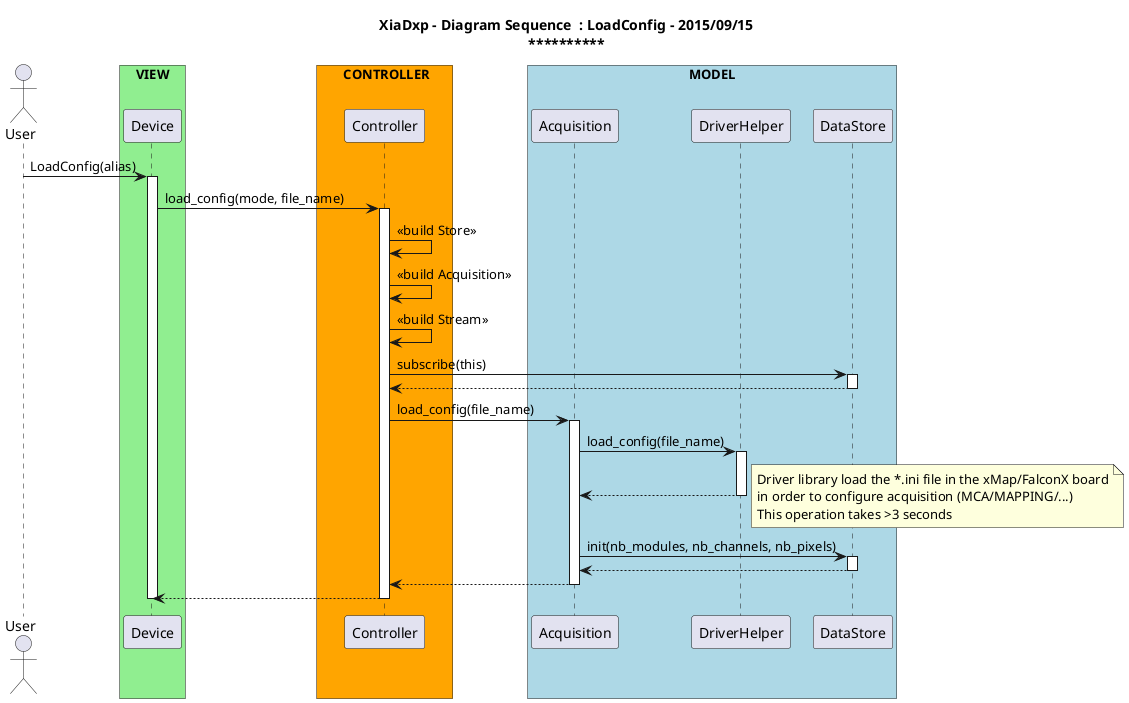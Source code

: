 @startuml

title <b>XiaDxp - Diagram Sequence  : LoadConfig - 2015/09/15</b>\n**********************************************

actor User

participant "Device" as Device
box "VIEW" #LightGreen
	participant Device
end box

participant "Controller" as Ctrl
box "       CONTROLLER      " #Orange
	participant Ctrl
end box

participant "Acquisition" as Acq
participant "DriverHelper" as Driver
participant "DataStore" as Store
box "MODEL" #LightBlue
	participant Acq
    participant Driver
    participant Store
end box

User -> Device: LoadConfig(alias)
activate Device

Device -> Ctrl: load_config(mode, file_name)
activate Ctrl

Ctrl -> Ctrl: <<build Store>>
Ctrl -> Ctrl: <<build Acquisition>>
Ctrl -> Ctrl: <<build Stream>>



Ctrl -> Store : subscribe(this)
activate Store

Store --> Ctrl : 
deactivate Store

Ctrl -> Acq : load_config(file_name)
activate Acq

Acq -> Driver : load_config(file_name)
activate Driver

Driver --> Acq 
deactivate Driver

note right 
        Driver library load the *.ini file in the xMap/FalconX board
        in order to configure acquisition (MCA/MAPPING/...)
        This operation takes >3 seconds
end note

Acq -> Store : init(nb_modules, nb_channels, nb_pixels)
activate Store

Store --> Acq : 
deactivate Store

Acq --> Ctrl : 
deactivate Acq


Ctrl --> Device : 
deactivate Ctrl

deactivate Device

@enduml